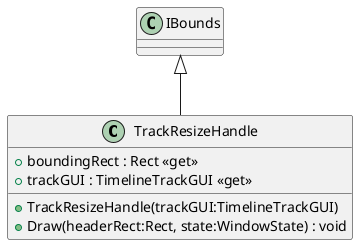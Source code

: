 @startuml
class TrackResizeHandle {
    + boundingRect : Rect <<get>>
    + trackGUI : TimelineTrackGUI <<get>>
    + TrackResizeHandle(trackGUI:TimelineTrackGUI)
    + Draw(headerRect:Rect, state:WindowState) : void
}
IBounds <|-- TrackResizeHandle
@enduml
